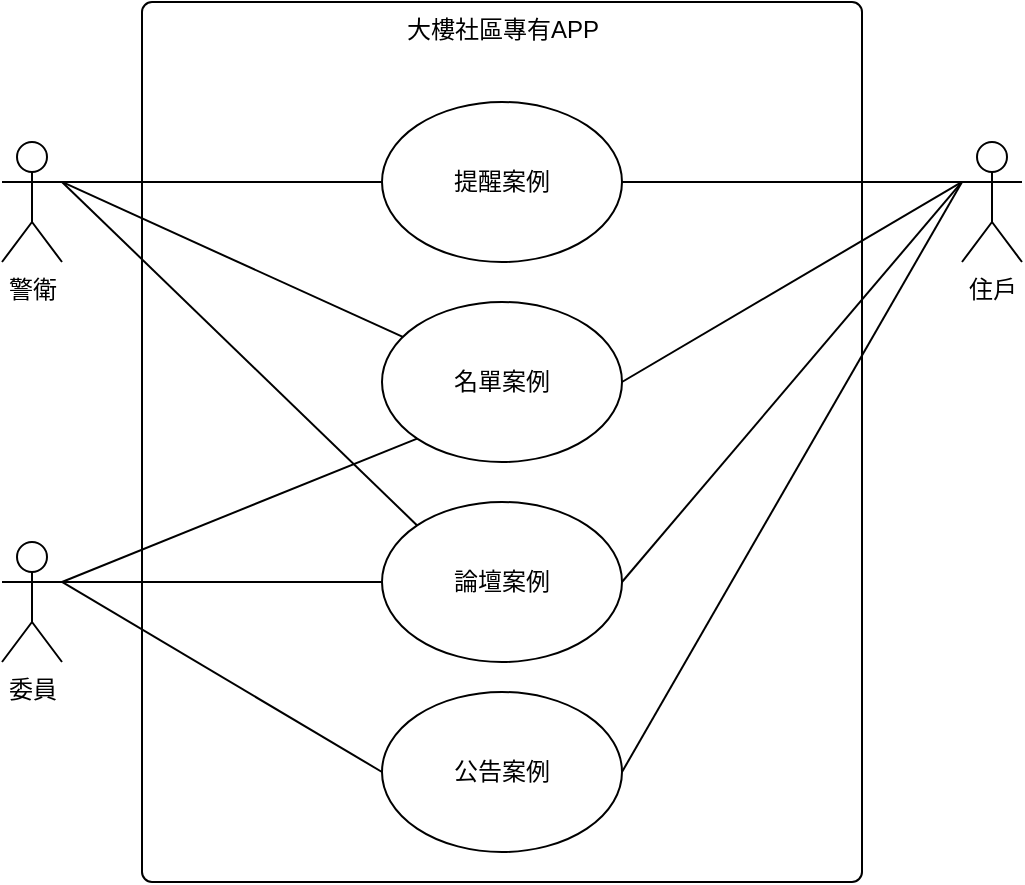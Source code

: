 <mxfile>
    <diagram id="BchvI7WIYb1rJNrYavdt" name="第1頁">
        <mxGraphModel dx="1130" dy="792" grid="1" gridSize="10" guides="1" tooltips="1" connect="1" arrows="1" fold="1" page="1" pageScale="1" pageWidth="827" pageHeight="1169" math="0" shadow="0">
            <root>
                <mxCell id="0"/>
                <mxCell id="1" parent="0"/>
                <mxCell id="4" value="大樓社區專有APP" style="html=1;align=center;verticalAlign=top;rounded=1;absoluteArcSize=1;arcSize=10;dashed=0;" vertex="1" parent="1">
                    <mxGeometry x="160" y="160" width="360" height="440" as="geometry"/>
                </mxCell>
                <mxCell id="10" style="edgeStyle=none;html=1;exitX=1;exitY=0.333;exitDx=0;exitDy=0;exitPerimeter=0;endArrow=none;endFill=0;" edge="1" parent="1" source="2" target="7">
                    <mxGeometry relative="1" as="geometry"/>
                </mxCell>
                <mxCell id="14" style="edgeStyle=none;html=1;exitX=1;exitY=0.333;exitDx=0;exitDy=0;exitPerimeter=0;entryX=0;entryY=0.5;entryDx=0;entryDy=0;endArrow=none;endFill=0;" edge="1" parent="1" source="2" target="13">
                    <mxGeometry relative="1" as="geometry"/>
                </mxCell>
                <mxCell id="18" style="edgeStyle=none;html=1;exitX=1;exitY=0.333;exitDx=0;exitDy=0;exitPerimeter=0;endArrow=none;endFill=0;entryX=0;entryY=0;entryDx=0;entryDy=0;" edge="1" parent="1" source="2" target="23">
                    <mxGeometry relative="1" as="geometry">
                        <mxPoint x="297.574" y="421.716" as="targetPoint"/>
                    </mxGeometry>
                </mxCell>
                <mxCell id="2" value="警衛" style="shape=umlActor;verticalLabelPosition=bottom;verticalAlign=top;html=1;" vertex="1" parent="1">
                    <mxGeometry x="90" y="230" width="30" height="60" as="geometry"/>
                </mxCell>
                <mxCell id="9" style="edgeStyle=none;html=1;exitX=0;exitY=0.333;exitDx=0;exitDy=0;exitPerimeter=0;entryX=1;entryY=0.5;entryDx=0;entryDy=0;endArrow=none;endFill=0;" edge="1" parent="1" source="3" target="7">
                    <mxGeometry relative="1" as="geometry"/>
                </mxCell>
                <mxCell id="3" value="住戶" style="shape=umlActor;verticalLabelPosition=bottom;verticalAlign=top;html=1;" vertex="1" parent="1">
                    <mxGeometry x="570" y="230" width="30" height="60" as="geometry"/>
                </mxCell>
                <mxCell id="7" value="名單案例" style="ellipse;whiteSpace=wrap;html=1;" vertex="1" parent="1">
                    <mxGeometry x="280" y="310" width="120" height="80" as="geometry"/>
                </mxCell>
                <mxCell id="12" style="edgeStyle=none;html=1;exitX=1;exitY=0.333;exitDx=0;exitDy=0;exitPerimeter=0;entryX=0;entryY=1;entryDx=0;entryDy=0;endArrow=none;endFill=0;" edge="1" parent="1" source="11" target="7">
                    <mxGeometry relative="1" as="geometry"/>
                </mxCell>
                <mxCell id="19" style="edgeStyle=none;html=1;exitX=1;exitY=0.333;exitDx=0;exitDy=0;exitPerimeter=0;endArrow=none;endFill=0;entryX=0;entryY=0.5;entryDx=0;entryDy=0;" edge="1" parent="1" source="11" target="23">
                    <mxGeometry relative="1" as="geometry">
                        <mxPoint x="280" y="450" as="targetPoint"/>
                    </mxGeometry>
                </mxCell>
                <mxCell id="20" style="edgeStyle=none;html=1;exitX=1;exitY=0.333;exitDx=0;exitDy=0;exitPerimeter=0;entryX=0;entryY=0.5;entryDx=0;entryDy=0;endArrow=none;endFill=0;" edge="1" parent="1" source="11" target="24">
                    <mxGeometry relative="1" as="geometry">
                        <mxPoint x="280" y="545" as="targetPoint"/>
                    </mxGeometry>
                </mxCell>
                <mxCell id="11" value="委員" style="shape=umlActor;verticalLabelPosition=bottom;verticalAlign=top;html=1;" vertex="1" parent="1">
                    <mxGeometry x="90" y="430" width="30" height="60" as="geometry"/>
                </mxCell>
                <mxCell id="15" style="edgeStyle=none;html=1;exitX=1;exitY=0.5;exitDx=0;exitDy=0;endArrow=none;endFill=0;entryX=0;entryY=0.333;entryDx=0;entryDy=0;entryPerimeter=0;" edge="1" parent="1" source="13" target="3">
                    <mxGeometry relative="1" as="geometry">
                        <mxPoint x="570" y="250" as="targetPoint"/>
                    </mxGeometry>
                </mxCell>
                <mxCell id="13" value="提醒案例" style="ellipse;whiteSpace=wrap;html=1;" vertex="1" parent="1">
                    <mxGeometry x="280" y="210" width="120" height="80" as="geometry"/>
                </mxCell>
                <mxCell id="21" style="edgeStyle=none;html=1;exitX=1;exitY=0.5;exitDx=0;exitDy=0;entryX=0;entryY=0.333;entryDx=0;entryDy=0;entryPerimeter=0;endArrow=none;endFill=0;" edge="1" parent="1" source="24" target="3">
                    <mxGeometry relative="1" as="geometry">
                        <mxPoint x="400" y="545" as="sourcePoint"/>
                    </mxGeometry>
                </mxCell>
                <mxCell id="22" style="edgeStyle=none;html=1;exitX=1;exitY=0.5;exitDx=0;exitDy=0;endArrow=none;endFill=0;entryX=0;entryY=0.333;entryDx=0;entryDy=0;entryPerimeter=0;" edge="1" parent="1" source="23" target="3">
                    <mxGeometry relative="1" as="geometry">
                        <mxPoint x="560" y="250" as="targetPoint"/>
                        <mxPoint x="400" y="450" as="sourcePoint"/>
                    </mxGeometry>
                </mxCell>
                <mxCell id="23" value="論壇案例" style="ellipse;whiteSpace=wrap;html=1;" vertex="1" parent="1">
                    <mxGeometry x="280" y="410" width="120" height="80" as="geometry"/>
                </mxCell>
                <mxCell id="24" value="公告案例" style="ellipse;whiteSpace=wrap;html=1;" vertex="1" parent="1">
                    <mxGeometry x="280" y="505" width="120" height="80" as="geometry"/>
                </mxCell>
            </root>
        </mxGraphModel>
    </diagram>
    <diagram id="ccup5xErKSGCedYRybKV" name="第2頁">
        <mxGraphModel dx="1130" dy="792" grid="1" gridSize="10" guides="1" tooltips="1" connect="1" arrows="1" fold="1" page="1" pageScale="1" pageWidth="827" pageHeight="1169" math="0" shadow="0">
            <root>
                <mxCell id="0"/>
                <mxCell id="1" parent="0"/>
                <mxCell id="vHFQ8-cH8uUwr2-lkcon-1" value="Security guard" style="swimlane;fontStyle=1;align=center;verticalAlign=top;childLayout=stackLayout;horizontal=1;startSize=26;horizontalStack=0;resizeParent=1;resizeParentMax=0;resizeLast=0;collapsible=1;marginBottom=0;" vertex="1" parent="1">
                    <mxGeometry x="80" y="240" width="160" height="164" as="geometry"/>
                </mxCell>
                <mxCell id="vHFQ8-cH8uUwr2-lkcon-2" value="security guard_id" style="text;strokeColor=none;fillColor=none;align=left;verticalAlign=top;spacingLeft=4;spacingRight=4;overflow=hidden;rotatable=0;points=[[0,0.5],[1,0.5]];portConstraint=eastwest;" vertex="1" parent="vHFQ8-cH8uUwr2-lkcon-1">
                    <mxGeometry y="26" width="160" height="26" as="geometry"/>
                </mxCell>
                <mxCell id="vHFQ8-cH8uUwr2-lkcon-5" value="security guard_name" style="text;strokeColor=none;fillColor=none;align=left;verticalAlign=top;spacingLeft=4;spacingRight=4;overflow=hidden;rotatable=0;points=[[0,0.5],[1,0.5]];portConstraint=eastwest;" vertex="1" parent="vHFQ8-cH8uUwr2-lkcon-1">
                    <mxGeometry y="52" width="160" height="26" as="geometry"/>
                </mxCell>
                <mxCell id="vHFQ8-cH8uUwr2-lkcon-13" value="security guard_phone" style="text;strokeColor=none;fillColor=none;align=left;verticalAlign=top;spacingLeft=4;spacingRight=4;overflow=hidden;rotatable=0;points=[[0,0.5],[1,0.5]];portConstraint=eastwest;" vertex="1" parent="vHFQ8-cH8uUwr2-lkcon-1">
                    <mxGeometry y="78" width="160" height="26" as="geometry"/>
                </mxCell>
                <mxCell id="vHFQ8-cH8uUwr2-lkcon-3" value="" style="line;strokeWidth=1;fillColor=none;align=left;verticalAlign=middle;spacingTop=-1;spacingLeft=3;spacingRight=3;rotatable=0;labelPosition=right;points=[];portConstraint=eastwest;strokeColor=inherit;" vertex="1" parent="vHFQ8-cH8uUwr2-lkcon-1">
                    <mxGeometry y="104" width="160" height="8" as="geometry"/>
                </mxCell>
                <mxCell id="vHFQ8-cH8uUwr2-lkcon-4" value="sign for()" style="text;strokeColor=none;fillColor=none;align=left;verticalAlign=top;spacingLeft=4;spacingRight=4;overflow=hidden;rotatable=0;points=[[0,0.5],[1,0.5]];portConstraint=eastwest;" vertex="1" parent="vHFQ8-cH8uUwr2-lkcon-1">
                    <mxGeometry y="112" width="160" height="26" as="geometry"/>
                </mxCell>
                <mxCell id="vHFQ8-cH8uUwr2-lkcon-18" value="send()" style="text;strokeColor=none;fillColor=none;align=left;verticalAlign=top;spacingLeft=4;spacingRight=4;overflow=hidden;rotatable=0;points=[[0,0.5],[1,0.5]];portConstraint=eastwest;" vertex="1" parent="vHFQ8-cH8uUwr2-lkcon-1">
                    <mxGeometry y="138" width="160" height="26" as="geometry"/>
                </mxCell>
                <mxCell id="vHFQ8-cH8uUwr2-lkcon-9" value="Householder" style="swimlane;fontStyle=1;align=center;verticalAlign=top;childLayout=stackLayout;horizontal=1;startSize=26;horizontalStack=0;resizeParent=1;resizeParentMax=0;resizeLast=0;collapsible=1;marginBottom=0;" vertex="1" parent="1">
                    <mxGeometry x="300" y="240" width="160" height="216" as="geometry"/>
                </mxCell>
                <mxCell id="vHFQ8-cH8uUwr2-lkcon-10" value="householder_id" style="text;strokeColor=none;fillColor=none;align=left;verticalAlign=top;spacingLeft=4;spacingRight=4;overflow=hidden;rotatable=0;points=[[0,0.5],[1,0.5]];portConstraint=eastwest;" vertex="1" parent="vHFQ8-cH8uUwr2-lkcon-9">
                    <mxGeometry y="26" width="160" height="26" as="geometry"/>
                </mxCell>
                <mxCell id="vHFQ8-cH8uUwr2-lkcon-16" value="householder_name" style="text;strokeColor=none;fillColor=none;align=left;verticalAlign=top;spacingLeft=4;spacingRight=4;overflow=hidden;rotatable=0;points=[[0,0.5],[1,0.5]];portConstraint=eastwest;" vertex="1" parent="vHFQ8-cH8uUwr2-lkcon-9">
                    <mxGeometry y="52" width="160" height="26" as="geometry"/>
                </mxCell>
                <mxCell id="vHFQ8-cH8uUwr2-lkcon-14" value="householder_phone" style="text;strokeColor=none;fillColor=none;align=left;verticalAlign=top;spacingLeft=4;spacingRight=4;overflow=hidden;rotatable=0;points=[[0,0.5],[1,0.5]];portConstraint=eastwest;" vertex="1" parent="vHFQ8-cH8uUwr2-lkcon-9">
                    <mxGeometry y="78" width="160" height="26" as="geometry"/>
                </mxCell>
                <mxCell id="vHFQ8-cH8uUwr2-lkcon-15" value="householder_address" style="text;strokeColor=none;fillColor=none;align=left;verticalAlign=top;spacingLeft=4;spacingRight=4;overflow=hidden;rotatable=0;points=[[0,0.5],[1,0.5]];portConstraint=eastwest;" vertex="1" parent="vHFQ8-cH8uUwr2-lkcon-9">
                    <mxGeometry y="104" width="160" height="26" as="geometry"/>
                </mxCell>
                <mxCell id="vHFQ8-cH8uUwr2-lkcon-11" value="" style="line;strokeWidth=1;fillColor=none;align=left;verticalAlign=middle;spacingTop=-1;spacingLeft=3;spacingRight=3;rotatable=0;labelPosition=right;points=[];portConstraint=eastwest;strokeColor=inherit;" vertex="1" parent="vHFQ8-cH8uUwr2-lkcon-9">
                    <mxGeometry y="130" width="160" height="8" as="geometry"/>
                </mxCell>
                <mxCell id="vHFQ8-cH8uUwr2-lkcon-12" value="take over()&#10;" style="text;strokeColor=none;fillColor=none;align=left;verticalAlign=top;spacingLeft=4;spacingRight=4;overflow=hidden;rotatable=0;points=[[0,0.5],[1,0.5]];portConstraint=eastwest;" vertex="1" parent="vHFQ8-cH8uUwr2-lkcon-9">
                    <mxGeometry y="138" width="160" height="26" as="geometry"/>
                </mxCell>
                <mxCell id="vHFQ8-cH8uUwr2-lkcon-17" value="send()" style="text;strokeColor=none;fillColor=none;align=left;verticalAlign=top;spacingLeft=4;spacingRight=4;overflow=hidden;rotatable=0;points=[[0,0.5],[1,0.5]];portConstraint=eastwest;" vertex="1" parent="vHFQ8-cH8uUwr2-lkcon-9">
                    <mxGeometry y="164" width="160" height="26" as="geometry"/>
                </mxCell>
                <mxCell id="vHFQ8-cH8uUwr2-lkcon-30" value="to respond()" style="text;strokeColor=none;fillColor=none;align=left;verticalAlign=top;spacingLeft=4;spacingRight=4;overflow=hidden;rotatable=0;points=[[0,0.5],[1,0.5]];portConstraint=eastwest;" vertex="1" parent="vHFQ8-cH8uUwr2-lkcon-9">
                    <mxGeometry y="190" width="160" height="26" as="geometry"/>
                </mxCell>
                <mxCell id="vHFQ8-cH8uUwr2-lkcon-19" value="Committee" style="swimlane;fontStyle=1;align=center;verticalAlign=top;childLayout=stackLayout;horizontal=1;startSize=26;horizontalStack=0;resizeParent=1;resizeParentMax=0;resizeLast=0;collapsible=1;marginBottom=0;" vertex="1" parent="1">
                    <mxGeometry x="520" y="240" width="160" height="164" as="geometry"/>
                </mxCell>
                <mxCell id="vHFQ8-cH8uUwr2-lkcon-20" value="committee_id" style="text;strokeColor=none;fillColor=none;align=left;verticalAlign=top;spacingLeft=4;spacingRight=4;overflow=hidden;rotatable=0;points=[[0,0.5],[1,0.5]];portConstraint=eastwest;" vertex="1" parent="vHFQ8-cH8uUwr2-lkcon-19">
                    <mxGeometry y="26" width="160" height="26" as="geometry"/>
                </mxCell>
                <mxCell id="vHFQ8-cH8uUwr2-lkcon-27" value="committee_name" style="text;strokeColor=none;fillColor=none;align=left;verticalAlign=top;spacingLeft=4;spacingRight=4;overflow=hidden;rotatable=0;points=[[0,0.5],[1,0.5]];portConstraint=eastwest;" vertex="1" parent="vHFQ8-cH8uUwr2-lkcon-19">
                    <mxGeometry y="52" width="160" height="26" as="geometry"/>
                </mxCell>
                <mxCell id="vHFQ8-cH8uUwr2-lkcon-28" value="committee_phone" style="text;strokeColor=none;fillColor=none;align=left;verticalAlign=top;spacingLeft=4;spacingRight=4;overflow=hidden;rotatable=0;points=[[0,0.5],[1,0.5]];portConstraint=eastwest;" vertex="1" parent="vHFQ8-cH8uUwr2-lkcon-19">
                    <mxGeometry y="78" width="160" height="26" as="geometry"/>
                </mxCell>
                <mxCell id="vHFQ8-cH8uUwr2-lkcon-24" value="" style="line;strokeWidth=1;fillColor=none;align=left;verticalAlign=middle;spacingTop=-1;spacingLeft=3;spacingRight=3;rotatable=0;labelPosition=right;points=[];portConstraint=eastwest;strokeColor=inherit;" vertex="1" parent="vHFQ8-cH8uUwr2-lkcon-19">
                    <mxGeometry y="104" width="160" height="8" as="geometry"/>
                </mxCell>
                <mxCell id="vHFQ8-cH8uUwr2-lkcon-25" value="to respond()" style="text;strokeColor=none;fillColor=none;align=left;verticalAlign=top;spacingLeft=4;spacingRight=4;overflow=hidden;rotatable=0;points=[[0,0.5],[1,0.5]];portConstraint=eastwest;" vertex="1" parent="vHFQ8-cH8uUwr2-lkcon-19">
                    <mxGeometry y="112" width="160" height="26" as="geometry"/>
                </mxCell>
                <mxCell id="vHFQ8-cH8uUwr2-lkcon-26" value="send()" style="text;strokeColor=none;fillColor=none;align=left;verticalAlign=top;spacingLeft=4;spacingRight=4;overflow=hidden;rotatable=0;points=[[0,0.5],[1,0.5]];portConstraint=eastwest;" vertex="1" parent="vHFQ8-cH8uUwr2-lkcon-19">
                    <mxGeometry y="138" width="160" height="26" as="geometry"/>
                </mxCell>
            </root>
        </mxGraphModel>
    </diagram>
</mxfile>